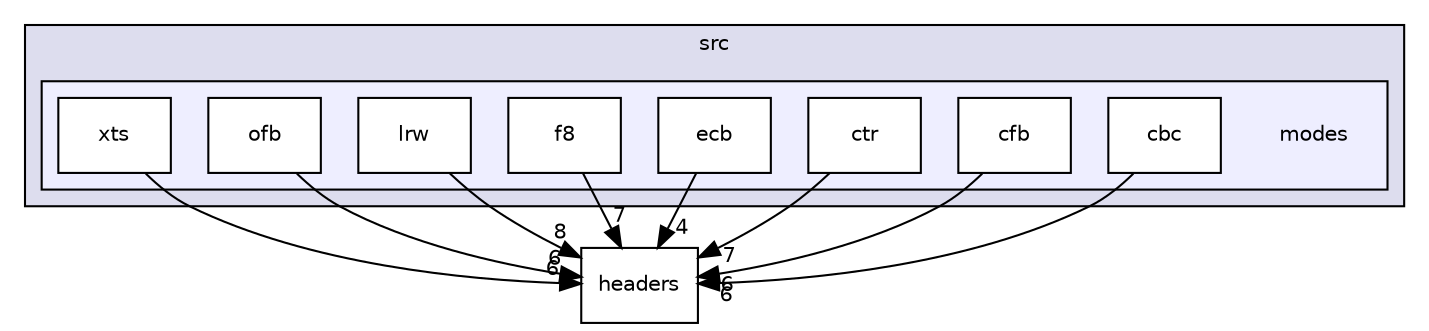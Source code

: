 digraph "M:/Office/!Doutorado/0. RepositorioSVN/HAMSTER_Prototype/branches/JINT2018/include/libtomcrypt-develop/src/modes" {
  compound=true
  node [ fontsize="10", fontname="Helvetica"];
  edge [ labelfontsize="10", labelfontname="Helvetica"];
  subgraph clusterdir_741faac8ec9f85fd943a5b186bf49d47 {
    graph [ bgcolor="#ddddee", pencolor="black", label="src" fontname="Helvetica", fontsize="10", URL="dir_741faac8ec9f85fd943a5b186bf49d47.html"]
  subgraph clusterdir_13e37b453e4b1ef345b71225721f4352 {
    graph [ bgcolor="#eeeeff", pencolor="black", label="" URL="dir_13e37b453e4b1ef345b71225721f4352.html"];
    dir_13e37b453e4b1ef345b71225721f4352 [shape=plaintext label="modes"];
    dir_5ef3e65fba153992060cf1d251cf2c33 [shape=box label="cbc" color="black" fillcolor="white" style="filled" URL="dir_5ef3e65fba153992060cf1d251cf2c33.html"];
    dir_0dfd326accfb3af0cd5ae096eb918e39 [shape=box label="cfb" color="black" fillcolor="white" style="filled" URL="dir_0dfd326accfb3af0cd5ae096eb918e39.html"];
    dir_5410fc339e0483421b9e46dcc74f6064 [shape=box label="ctr" color="black" fillcolor="white" style="filled" URL="dir_5410fc339e0483421b9e46dcc74f6064.html"];
    dir_d398c73615dc0befd63354094b3d4788 [shape=box label="ecb" color="black" fillcolor="white" style="filled" URL="dir_d398c73615dc0befd63354094b3d4788.html"];
    dir_94dc13e7918e9fbae21606c325271b2a [shape=box label="f8" color="black" fillcolor="white" style="filled" URL="dir_94dc13e7918e9fbae21606c325271b2a.html"];
    dir_f7b8d1759ccd80d9900d75b40bcb77d9 [shape=box label="lrw" color="black" fillcolor="white" style="filled" URL="dir_f7b8d1759ccd80d9900d75b40bcb77d9.html"];
    dir_c0bc2da0a793eac086fd092eaa892caf [shape=box label="ofb" color="black" fillcolor="white" style="filled" URL="dir_c0bc2da0a793eac086fd092eaa892caf.html"];
    dir_bb3322559e0629ad954589098c542ea8 [shape=box label="xts" color="black" fillcolor="white" style="filled" URL="dir_bb3322559e0629ad954589098c542ea8.html"];
  }
  }
  dir_a0acb8384b4122a9c7afcf2489cf4036 [shape=box label="headers" URL="dir_a0acb8384b4122a9c7afcf2489cf4036.html"];
  dir_d398c73615dc0befd63354094b3d4788->dir_a0acb8384b4122a9c7afcf2489cf4036 [headlabel="4", labeldistance=1.5 headhref="dir_000053_000026.html"];
  dir_bb3322559e0629ad954589098c542ea8->dir_a0acb8384b4122a9c7afcf2489cf4036 [headlabel="6", labeldistance=1.5 headhref="dir_000057_000026.html"];
  dir_c0bc2da0a793eac086fd092eaa892caf->dir_a0acb8384b4122a9c7afcf2489cf4036 [headlabel="6", labeldistance=1.5 headhref="dir_000056_000026.html"];
  dir_94dc13e7918e9fbae21606c325271b2a->dir_a0acb8384b4122a9c7afcf2489cf4036 [headlabel="7", labeldistance=1.5 headhref="dir_000054_000026.html"];
  dir_5ef3e65fba153992060cf1d251cf2c33->dir_a0acb8384b4122a9c7afcf2489cf4036 [headlabel="6", labeldistance=1.5 headhref="dir_000050_000026.html"];
  dir_5410fc339e0483421b9e46dcc74f6064->dir_a0acb8384b4122a9c7afcf2489cf4036 [headlabel="7", labeldistance=1.5 headhref="dir_000052_000026.html"];
  dir_f7b8d1759ccd80d9900d75b40bcb77d9->dir_a0acb8384b4122a9c7afcf2489cf4036 [headlabel="8", labeldistance=1.5 headhref="dir_000055_000026.html"];
  dir_0dfd326accfb3af0cd5ae096eb918e39->dir_a0acb8384b4122a9c7afcf2489cf4036 [headlabel="6", labeldistance=1.5 headhref="dir_000051_000026.html"];
}
